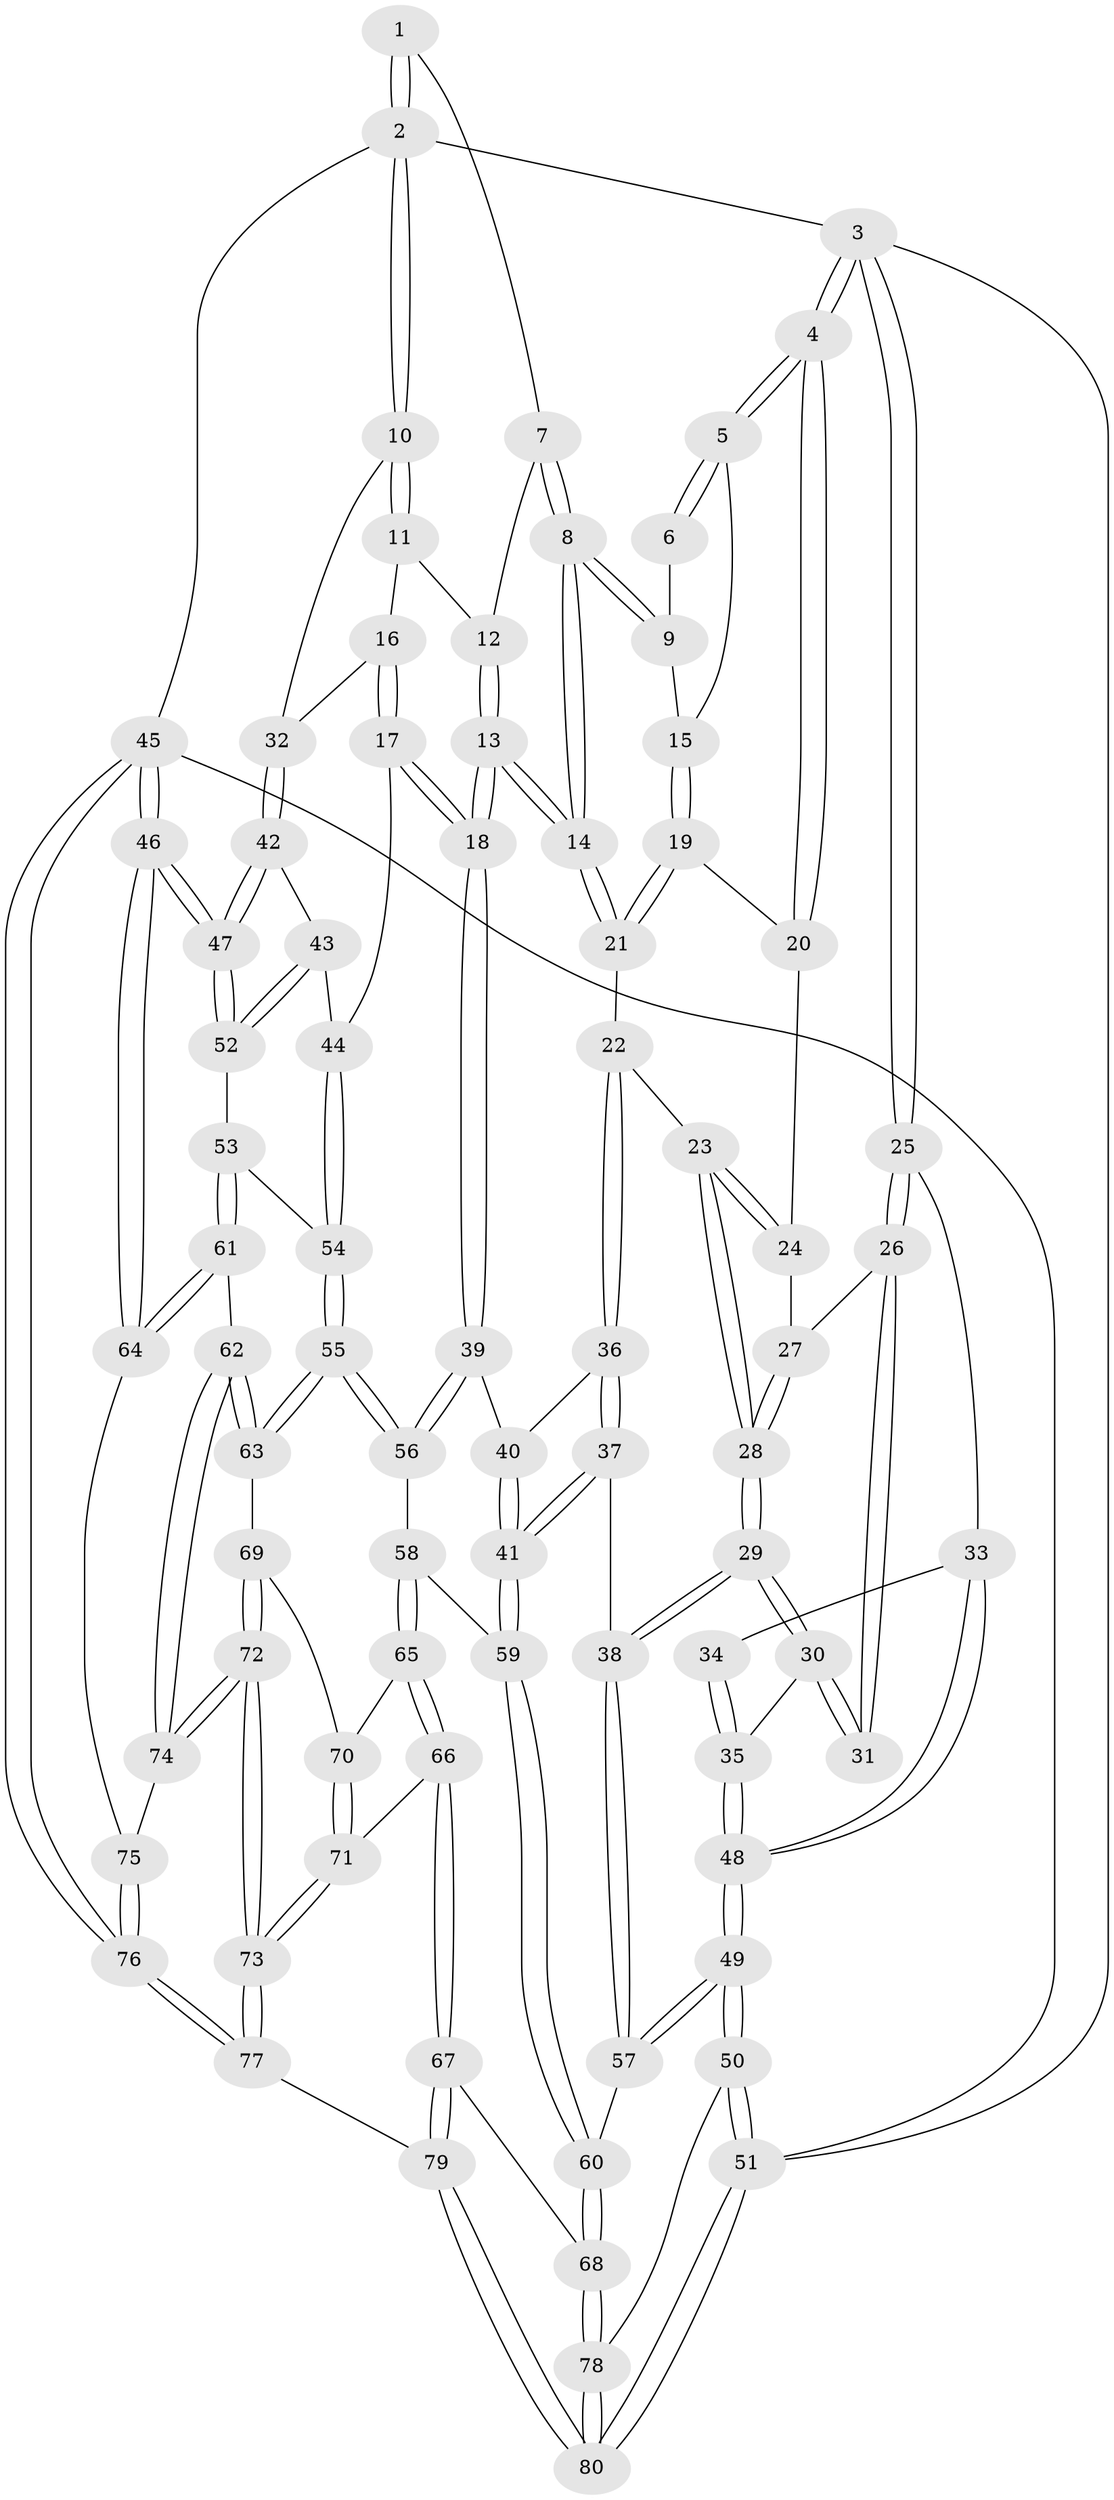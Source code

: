 // Generated by graph-tools (version 1.1) at 2025/50/03/09/25 03:50:59]
// undirected, 80 vertices, 197 edges
graph export_dot {
graph [start="1"]
  node [color=gray90,style=filled];
  1 [pos="+0.7609811441939331+0"];
  2 [pos="+1+0"];
  3 [pos="+0+0"];
  4 [pos="+0+0"];
  5 [pos="+0.0008657177157514592+0"];
  6 [pos="+0.4015221546911561+0"];
  7 [pos="+0.7069705269704456+0"];
  8 [pos="+0.5206443241457024+0.14576438154092994"];
  9 [pos="+0.4386334422212308+0.014939185631723077"];
  10 [pos="+1+0"];
  11 [pos="+0.8020250682904737+0.12001093340256541"];
  12 [pos="+0.7188790544016851+0.036384090166933926"];
  13 [pos="+0.6039031808171365+0.33107811739205034"];
  14 [pos="+0.5414765047874687+0.2579969263486134"];
  15 [pos="+0.2478794621959201+0.15107959140292765"];
  16 [pos="+0.7293367214330548+0.2440880579479164"];
  17 [pos="+0.6352213513411531+0.3359086049977769"];
  18 [pos="+0.6055724183076553+0.3339512988804328"];
  19 [pos="+0.24924331187769808+0.18552953574779146"];
  20 [pos="+0.1937322076591717+0.2219667970834008"];
  21 [pos="+0.3139830358531021+0.2275919014062848"];
  22 [pos="+0.2825927246915635+0.3833654799866503"];
  23 [pos="+0.24482288952093634+0.38778683033634204"];
  24 [pos="+0.14688116591246841+0.25340290741019383"];
  25 [pos="+0+0.059183686613553756"];
  26 [pos="+0.13020067056510853+0.2562609466382575"];
  27 [pos="+0.1391880242084681+0.2553808175546357"];
  28 [pos="+0.17891586791408304+0.4482150674225225"];
  29 [pos="+0.13666998249999388+0.5096613102434706"];
  30 [pos="+0.09323236374846025+0.49165462129333776"];
  31 [pos="+0.09582687418984721+0.34332153410659955"];
  32 [pos="+1+0.049365064810128936"];
  33 [pos="+0+0.10244801868518293"];
  34 [pos="+0.020096956015656742+0.3561503878748091"];
  35 [pos="+0.045912439610500504+0.491896847195754"];
  36 [pos="+0.3219017222569837+0.4118059908167469"];
  37 [pos="+0.2267487459064641+0.5665444792974981"];
  38 [pos="+0.17116331140624536+0.556259457674516"];
  39 [pos="+0.572488260954261+0.38569166020774076"];
  40 [pos="+0.3701010690169304+0.42152042832704584"];
  41 [pos="+0.30271672671014294+0.6030306458532085"];
  42 [pos="+1+0.3055003805114426"];
  43 [pos="+0.9034190004850536+0.3610894945532551"];
  44 [pos="+0.7443321615280124+0.3856110811160538"];
  45 [pos="+1+1"];
  46 [pos="+1+0.7644718341386617"];
  47 [pos="+1+0.5245831589941099"];
  48 [pos="+0+0.5422121993705314"];
  49 [pos="+0+0.8686570569428447"];
  50 [pos="+0+0.9686928975983198"];
  51 [pos="+0+1"];
  52 [pos="+0.917121190091271+0.5896364974773611"];
  53 [pos="+0.8810188446829407+0.6010401017520397"];
  54 [pos="+0.8150294713763964+0.5507109793900666"];
  55 [pos="+0.6893578372206608+0.667730887950102"];
  56 [pos="+0.5385480530219926+0.5545425607848721"];
  57 [pos="+0.10857036935983917+0.7027607201322096"];
  58 [pos="+0.4939746715184952+0.6054030097788307"];
  59 [pos="+0.3027270264164129+0.6030396491530965"];
  60 [pos="+0.2798816924079076+0.8203342620339414"];
  61 [pos="+0.8667221953775958+0.713580962610456"];
  62 [pos="+0.8311084823903805+0.7490999914860779"];
  63 [pos="+0.7053698803086497+0.7141060763868505"];
  64 [pos="+1+0.7601937380476993"];
  65 [pos="+0.48892280523499754+0.6932962259483247"];
  66 [pos="+0.4558576406644762+0.8010110669385965"];
  67 [pos="+0.3704012532370112+0.8400057762600304"];
  68 [pos="+0.2856088443969987+0.8326801561357641"];
  69 [pos="+0.6855236496686551+0.7426765311366658"];
  70 [pos="+0.6454536011601334+0.7617645165525307"];
  71 [pos="+0.5632795433576302+0.8711960557440258"];
  72 [pos="+0.7193085379547547+0.9185818665005367"];
  73 [pos="+0.6657445088885796+1"];
  74 [pos="+0.8335823347236018+0.8042123853622332"];
  75 [pos="+0.8914378212686986+0.8593822532084202"];
  76 [pos="+1+1"];
  77 [pos="+0.6814467094291059+1"];
  78 [pos="+0.24808887897976223+0.8810934300658221"];
  79 [pos="+0.4964883409337216+1"];
  80 [pos="+0.2579771169906999+1"];
  1 -- 2;
  1 -- 2;
  1 -- 7;
  2 -- 3;
  2 -- 10;
  2 -- 10;
  2 -- 45;
  3 -- 4;
  3 -- 4;
  3 -- 25;
  3 -- 25;
  3 -- 51;
  4 -- 5;
  4 -- 5;
  4 -- 20;
  4 -- 20;
  5 -- 6;
  5 -- 6;
  5 -- 15;
  6 -- 9;
  7 -- 8;
  7 -- 8;
  7 -- 12;
  8 -- 9;
  8 -- 9;
  8 -- 14;
  8 -- 14;
  9 -- 15;
  10 -- 11;
  10 -- 11;
  10 -- 32;
  11 -- 12;
  11 -- 16;
  12 -- 13;
  12 -- 13;
  13 -- 14;
  13 -- 14;
  13 -- 18;
  13 -- 18;
  14 -- 21;
  14 -- 21;
  15 -- 19;
  15 -- 19;
  16 -- 17;
  16 -- 17;
  16 -- 32;
  17 -- 18;
  17 -- 18;
  17 -- 44;
  18 -- 39;
  18 -- 39;
  19 -- 20;
  19 -- 21;
  19 -- 21;
  20 -- 24;
  21 -- 22;
  22 -- 23;
  22 -- 36;
  22 -- 36;
  23 -- 24;
  23 -- 24;
  23 -- 28;
  23 -- 28;
  24 -- 27;
  25 -- 26;
  25 -- 26;
  25 -- 33;
  26 -- 27;
  26 -- 31;
  26 -- 31;
  27 -- 28;
  27 -- 28;
  28 -- 29;
  28 -- 29;
  29 -- 30;
  29 -- 30;
  29 -- 38;
  29 -- 38;
  30 -- 31;
  30 -- 31;
  30 -- 35;
  32 -- 42;
  32 -- 42;
  33 -- 34;
  33 -- 48;
  33 -- 48;
  34 -- 35;
  34 -- 35;
  35 -- 48;
  35 -- 48;
  36 -- 37;
  36 -- 37;
  36 -- 40;
  37 -- 38;
  37 -- 41;
  37 -- 41;
  38 -- 57;
  38 -- 57;
  39 -- 40;
  39 -- 56;
  39 -- 56;
  40 -- 41;
  40 -- 41;
  41 -- 59;
  41 -- 59;
  42 -- 43;
  42 -- 47;
  42 -- 47;
  43 -- 44;
  43 -- 52;
  43 -- 52;
  44 -- 54;
  44 -- 54;
  45 -- 46;
  45 -- 46;
  45 -- 76;
  45 -- 76;
  45 -- 51;
  46 -- 47;
  46 -- 47;
  46 -- 64;
  46 -- 64;
  47 -- 52;
  47 -- 52;
  48 -- 49;
  48 -- 49;
  49 -- 50;
  49 -- 50;
  49 -- 57;
  49 -- 57;
  50 -- 51;
  50 -- 51;
  50 -- 78;
  51 -- 80;
  51 -- 80;
  52 -- 53;
  53 -- 54;
  53 -- 61;
  53 -- 61;
  54 -- 55;
  54 -- 55;
  55 -- 56;
  55 -- 56;
  55 -- 63;
  55 -- 63;
  56 -- 58;
  57 -- 60;
  58 -- 59;
  58 -- 65;
  58 -- 65;
  59 -- 60;
  59 -- 60;
  60 -- 68;
  60 -- 68;
  61 -- 62;
  61 -- 64;
  61 -- 64;
  62 -- 63;
  62 -- 63;
  62 -- 74;
  62 -- 74;
  63 -- 69;
  64 -- 75;
  65 -- 66;
  65 -- 66;
  65 -- 70;
  66 -- 67;
  66 -- 67;
  66 -- 71;
  67 -- 68;
  67 -- 79;
  67 -- 79;
  68 -- 78;
  68 -- 78;
  69 -- 70;
  69 -- 72;
  69 -- 72;
  70 -- 71;
  70 -- 71;
  71 -- 73;
  71 -- 73;
  72 -- 73;
  72 -- 73;
  72 -- 74;
  72 -- 74;
  73 -- 77;
  73 -- 77;
  74 -- 75;
  75 -- 76;
  75 -- 76;
  76 -- 77;
  76 -- 77;
  77 -- 79;
  78 -- 80;
  78 -- 80;
  79 -- 80;
  79 -- 80;
}
